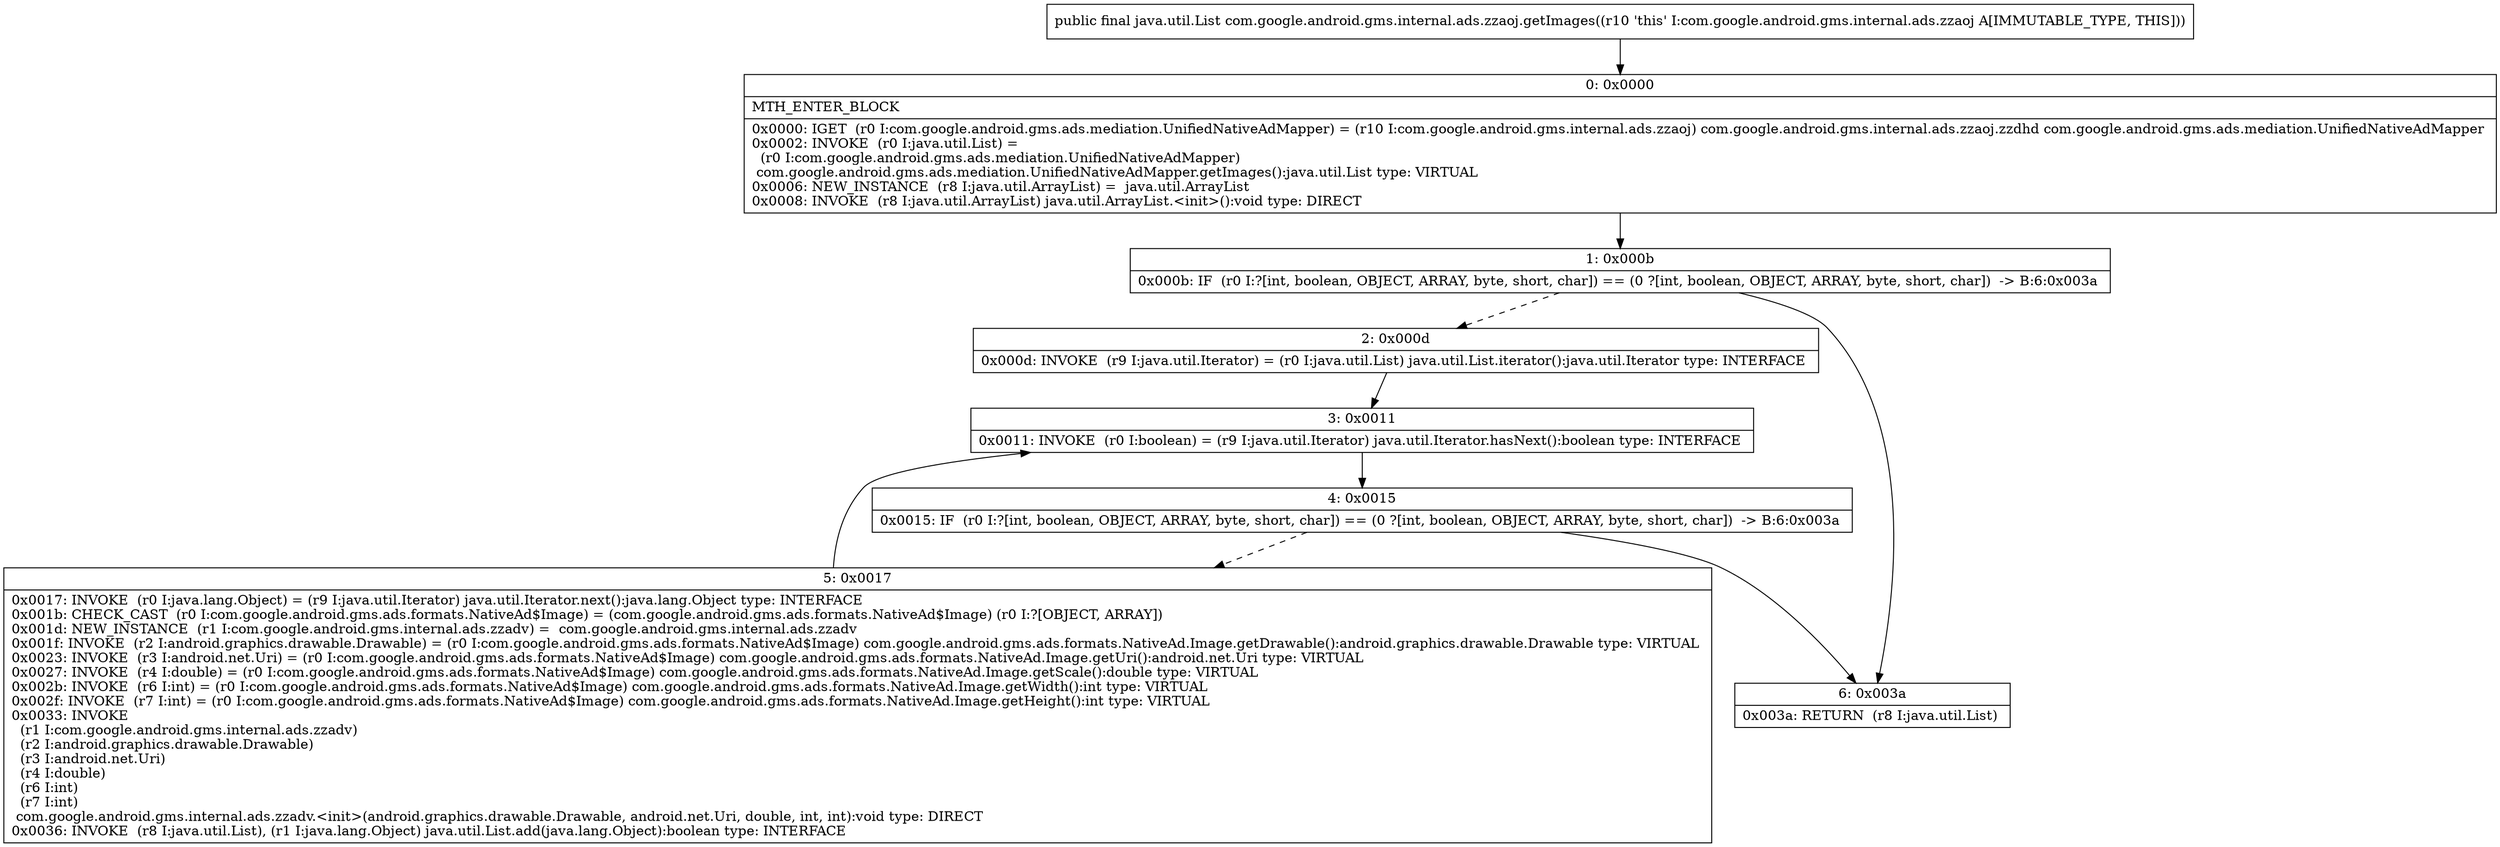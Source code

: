 digraph "CFG forcom.google.android.gms.internal.ads.zzaoj.getImages()Ljava\/util\/List;" {
Node_0 [shape=record,label="{0\:\ 0x0000|MTH_ENTER_BLOCK\l|0x0000: IGET  (r0 I:com.google.android.gms.ads.mediation.UnifiedNativeAdMapper) = (r10 I:com.google.android.gms.internal.ads.zzaoj) com.google.android.gms.internal.ads.zzaoj.zzdhd com.google.android.gms.ads.mediation.UnifiedNativeAdMapper \l0x0002: INVOKE  (r0 I:java.util.List) = \l  (r0 I:com.google.android.gms.ads.mediation.UnifiedNativeAdMapper)\l com.google.android.gms.ads.mediation.UnifiedNativeAdMapper.getImages():java.util.List type: VIRTUAL \l0x0006: NEW_INSTANCE  (r8 I:java.util.ArrayList) =  java.util.ArrayList \l0x0008: INVOKE  (r8 I:java.util.ArrayList) java.util.ArrayList.\<init\>():void type: DIRECT \l}"];
Node_1 [shape=record,label="{1\:\ 0x000b|0x000b: IF  (r0 I:?[int, boolean, OBJECT, ARRAY, byte, short, char]) == (0 ?[int, boolean, OBJECT, ARRAY, byte, short, char])  \-\> B:6:0x003a \l}"];
Node_2 [shape=record,label="{2\:\ 0x000d|0x000d: INVOKE  (r9 I:java.util.Iterator) = (r0 I:java.util.List) java.util.List.iterator():java.util.Iterator type: INTERFACE \l}"];
Node_3 [shape=record,label="{3\:\ 0x0011|0x0011: INVOKE  (r0 I:boolean) = (r9 I:java.util.Iterator) java.util.Iterator.hasNext():boolean type: INTERFACE \l}"];
Node_4 [shape=record,label="{4\:\ 0x0015|0x0015: IF  (r0 I:?[int, boolean, OBJECT, ARRAY, byte, short, char]) == (0 ?[int, boolean, OBJECT, ARRAY, byte, short, char])  \-\> B:6:0x003a \l}"];
Node_5 [shape=record,label="{5\:\ 0x0017|0x0017: INVOKE  (r0 I:java.lang.Object) = (r9 I:java.util.Iterator) java.util.Iterator.next():java.lang.Object type: INTERFACE \l0x001b: CHECK_CAST  (r0 I:com.google.android.gms.ads.formats.NativeAd$Image) = (com.google.android.gms.ads.formats.NativeAd$Image) (r0 I:?[OBJECT, ARRAY]) \l0x001d: NEW_INSTANCE  (r1 I:com.google.android.gms.internal.ads.zzadv) =  com.google.android.gms.internal.ads.zzadv \l0x001f: INVOKE  (r2 I:android.graphics.drawable.Drawable) = (r0 I:com.google.android.gms.ads.formats.NativeAd$Image) com.google.android.gms.ads.formats.NativeAd.Image.getDrawable():android.graphics.drawable.Drawable type: VIRTUAL \l0x0023: INVOKE  (r3 I:android.net.Uri) = (r0 I:com.google.android.gms.ads.formats.NativeAd$Image) com.google.android.gms.ads.formats.NativeAd.Image.getUri():android.net.Uri type: VIRTUAL \l0x0027: INVOKE  (r4 I:double) = (r0 I:com.google.android.gms.ads.formats.NativeAd$Image) com.google.android.gms.ads.formats.NativeAd.Image.getScale():double type: VIRTUAL \l0x002b: INVOKE  (r6 I:int) = (r0 I:com.google.android.gms.ads.formats.NativeAd$Image) com.google.android.gms.ads.formats.NativeAd.Image.getWidth():int type: VIRTUAL \l0x002f: INVOKE  (r7 I:int) = (r0 I:com.google.android.gms.ads.formats.NativeAd$Image) com.google.android.gms.ads.formats.NativeAd.Image.getHeight():int type: VIRTUAL \l0x0033: INVOKE  \l  (r1 I:com.google.android.gms.internal.ads.zzadv)\l  (r2 I:android.graphics.drawable.Drawable)\l  (r3 I:android.net.Uri)\l  (r4 I:double)\l  (r6 I:int)\l  (r7 I:int)\l com.google.android.gms.internal.ads.zzadv.\<init\>(android.graphics.drawable.Drawable, android.net.Uri, double, int, int):void type: DIRECT \l0x0036: INVOKE  (r8 I:java.util.List), (r1 I:java.lang.Object) java.util.List.add(java.lang.Object):boolean type: INTERFACE \l}"];
Node_6 [shape=record,label="{6\:\ 0x003a|0x003a: RETURN  (r8 I:java.util.List) \l}"];
MethodNode[shape=record,label="{public final java.util.List com.google.android.gms.internal.ads.zzaoj.getImages((r10 'this' I:com.google.android.gms.internal.ads.zzaoj A[IMMUTABLE_TYPE, THIS])) }"];
MethodNode -> Node_0;
Node_0 -> Node_1;
Node_1 -> Node_2[style=dashed];
Node_1 -> Node_6;
Node_2 -> Node_3;
Node_3 -> Node_4;
Node_4 -> Node_5[style=dashed];
Node_4 -> Node_6;
Node_5 -> Node_3;
}

